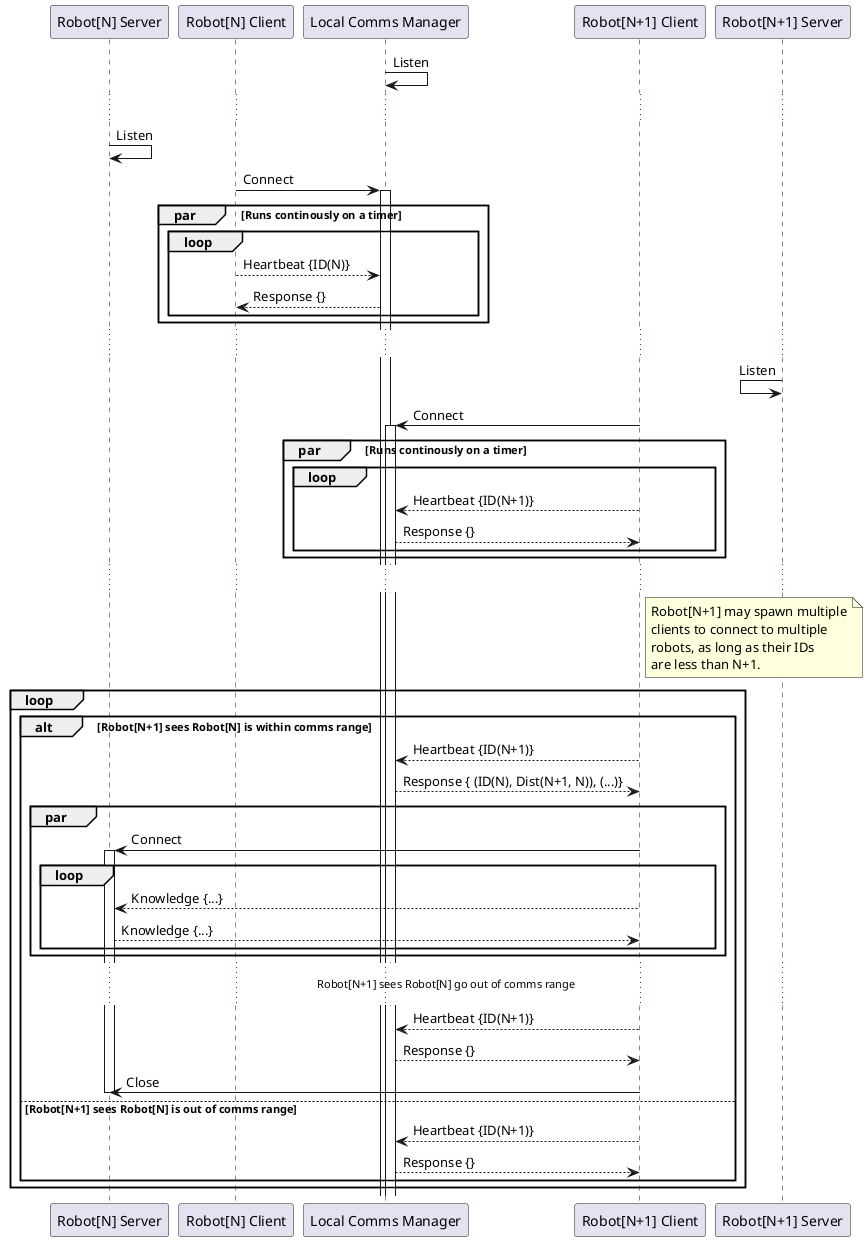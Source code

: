@startuml

participant "Robot[N] Server"
participant "Robot[N] Client"
participant "Local Comms Manager"
participant "Robot[N+1] Client"
participant "Robot[N+1] Server"

"Local Comms Manager" -> "Local Comms Manager" : Listen

...

"Robot[N] Server" -> "Robot[N] Server" : Listen
"Robot[N] Client" -> "Local Comms Manager" : Connect
activate "Local Comms Manager"

par Runs continously on a timer
loop
"Robot[N] Client" --> "Local Comms Manager": Heartbeat {ID(N)}
"Local Comms Manager" --> "Robot[N] Client": Response {}
end
end

...

"Robot[N+1] Server" <- "Robot[N+1] Server" : Listen
"Robot[N+1] Client" -> "Local Comms Manager" : Connect
activate "Local Comms Manager"

par Runs continously on a timer
loop
"Robot[N+1] Client" --> "Local Comms Manager": Heartbeat {ID(N+1)}
"Local Comms Manager" --> "Robot[N+1] Client": Response {}
end
end

...

note right of "Robot[N+1] Client"
Robot[N+1] may spawn multiple
clients to connect to multiple
robots, as long as their IDs
are less than N+1.
end note

loop
alt Robot[N+1] sees Robot[N] is within comms range
"Robot[N+1] Client" --> "Local Comms Manager": Heartbeat {ID(N+1)}
"Local Comms Manager" --> "Robot[N+1] Client": Response { (ID(N), Dist(N+1, N)), (...)}
par
"Robot[N+1] Client" -> "Robot[N] Server": Connect
activate "Robot[N] Server"
loop
"Robot[N+1] Client" --> "Robot[N] Server": Knowledge {...}
"Robot[N] Server" --> "Robot[N+1] Client": Knowledge {...}
end
end
...Robot[N+1] sees Robot[N] go out of comms range...

"Robot[N+1] Client" --> "Local Comms Manager": Heartbeat {ID(N+1)}
"Local Comms Manager" --> "Robot[N+1] Client": Response {}
"Robot[N+1] Client" -> "Robot[N] Server": Close
deactivate "Robot[N] Server"

else Robot[N+1] sees Robot[N] is out of comms range
"Robot[N+1] Client" --> "Local Comms Manager": Heartbeat {ID(N+1)}
"Local Comms Manager" --> "Robot[N+1] Client": Response {}
end
end

@enduml
